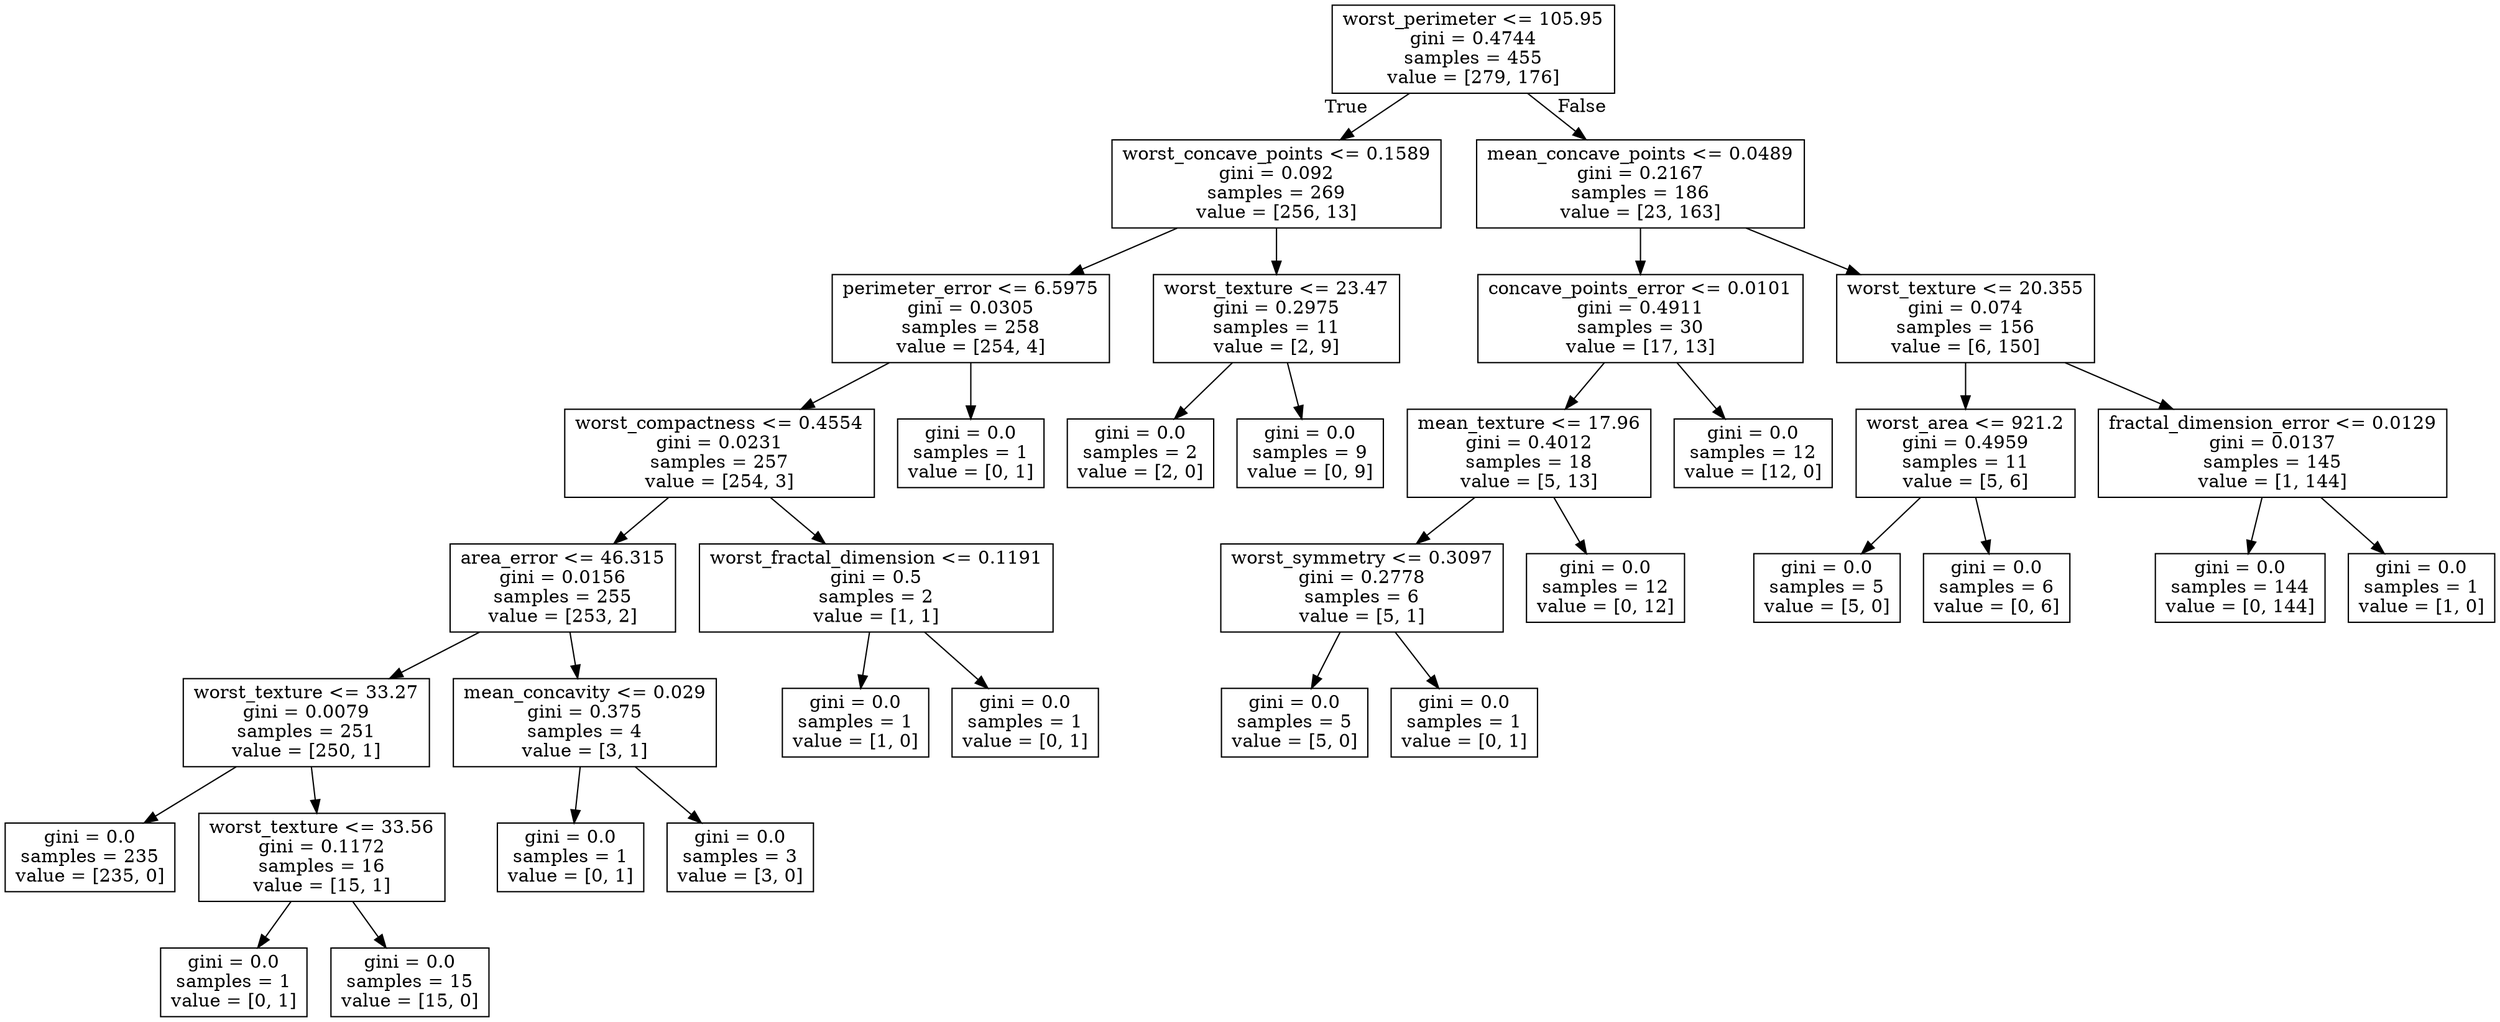 digraph Tree {
node [shape=box] ;
0 [label="worst_perimeter <= 105.95\ngini = 0.4744\nsamples = 455\nvalue = [279, 176]"] ;
1 [label="worst_concave_points <= 0.1589\ngini = 0.092\nsamples = 269\nvalue = [256, 13]"] ;
0 -> 1 [labeldistance=2.5, labelangle=45, headlabel="True"] ;
2 [label="perimeter_error <= 6.5975\ngini = 0.0305\nsamples = 258\nvalue = [254, 4]"] ;
1 -> 2 ;
3 [label="worst_compactness <= 0.4554\ngini = 0.0231\nsamples = 257\nvalue = [254, 3]"] ;
2 -> 3 ;
4 [label="area_error <= 46.315\ngini = 0.0156\nsamples = 255\nvalue = [253, 2]"] ;
3 -> 4 ;
5 [label="worst_texture <= 33.27\ngini = 0.0079\nsamples = 251\nvalue = [250, 1]"] ;
4 -> 5 ;
6 [label="gini = 0.0\nsamples = 235\nvalue = [235, 0]"] ;
5 -> 6 ;
7 [label="worst_texture <= 33.56\ngini = 0.1172\nsamples = 16\nvalue = [15, 1]"] ;
5 -> 7 ;
8 [label="gini = 0.0\nsamples = 1\nvalue = [0, 1]"] ;
7 -> 8 ;
9 [label="gini = 0.0\nsamples = 15\nvalue = [15, 0]"] ;
7 -> 9 ;
10 [label="mean_concavity <= 0.029\ngini = 0.375\nsamples = 4\nvalue = [3, 1]"] ;
4 -> 10 ;
11 [label="gini = 0.0\nsamples = 1\nvalue = [0, 1]"] ;
10 -> 11 ;
12 [label="gini = 0.0\nsamples = 3\nvalue = [3, 0]"] ;
10 -> 12 ;
13 [label="worst_fractal_dimension <= 0.1191\ngini = 0.5\nsamples = 2\nvalue = [1, 1]"] ;
3 -> 13 ;
14 [label="gini = 0.0\nsamples = 1\nvalue = [1, 0]"] ;
13 -> 14 ;
15 [label="gini = 0.0\nsamples = 1\nvalue = [0, 1]"] ;
13 -> 15 ;
16 [label="gini = 0.0\nsamples = 1\nvalue = [0, 1]"] ;
2 -> 16 ;
17 [label="worst_texture <= 23.47\ngini = 0.2975\nsamples = 11\nvalue = [2, 9]"] ;
1 -> 17 ;
18 [label="gini = 0.0\nsamples = 2\nvalue = [2, 0]"] ;
17 -> 18 ;
19 [label="gini = 0.0\nsamples = 9\nvalue = [0, 9]"] ;
17 -> 19 ;
20 [label="mean_concave_points <= 0.0489\ngini = 0.2167\nsamples = 186\nvalue = [23, 163]"] ;
0 -> 20 [labeldistance=2.5, labelangle=-45, headlabel="False"] ;
21 [label="concave_points_error <= 0.0101\ngini = 0.4911\nsamples = 30\nvalue = [17, 13]"] ;
20 -> 21 ;
22 [label="mean_texture <= 17.96\ngini = 0.4012\nsamples = 18\nvalue = [5, 13]"] ;
21 -> 22 ;
23 [label="worst_symmetry <= 0.3097\ngini = 0.2778\nsamples = 6\nvalue = [5, 1]"] ;
22 -> 23 ;
24 [label="gini = 0.0\nsamples = 5\nvalue = [5, 0]"] ;
23 -> 24 ;
25 [label="gini = 0.0\nsamples = 1\nvalue = [0, 1]"] ;
23 -> 25 ;
26 [label="gini = 0.0\nsamples = 12\nvalue = [0, 12]"] ;
22 -> 26 ;
27 [label="gini = 0.0\nsamples = 12\nvalue = [12, 0]"] ;
21 -> 27 ;
28 [label="worst_texture <= 20.355\ngini = 0.074\nsamples = 156\nvalue = [6, 150]"] ;
20 -> 28 ;
29 [label="worst_area <= 921.2\ngini = 0.4959\nsamples = 11\nvalue = [5, 6]"] ;
28 -> 29 ;
30 [label="gini = 0.0\nsamples = 5\nvalue = [5, 0]"] ;
29 -> 30 ;
31 [label="gini = 0.0\nsamples = 6\nvalue = [0, 6]"] ;
29 -> 31 ;
32 [label="fractal_dimension_error <= 0.0129\ngini = 0.0137\nsamples = 145\nvalue = [1, 144]"] ;
28 -> 32 ;
33 [label="gini = 0.0\nsamples = 144\nvalue = [0, 144]"] ;
32 -> 33 ;
34 [label="gini = 0.0\nsamples = 1\nvalue = [1, 0]"] ;
32 -> 34 ;
}